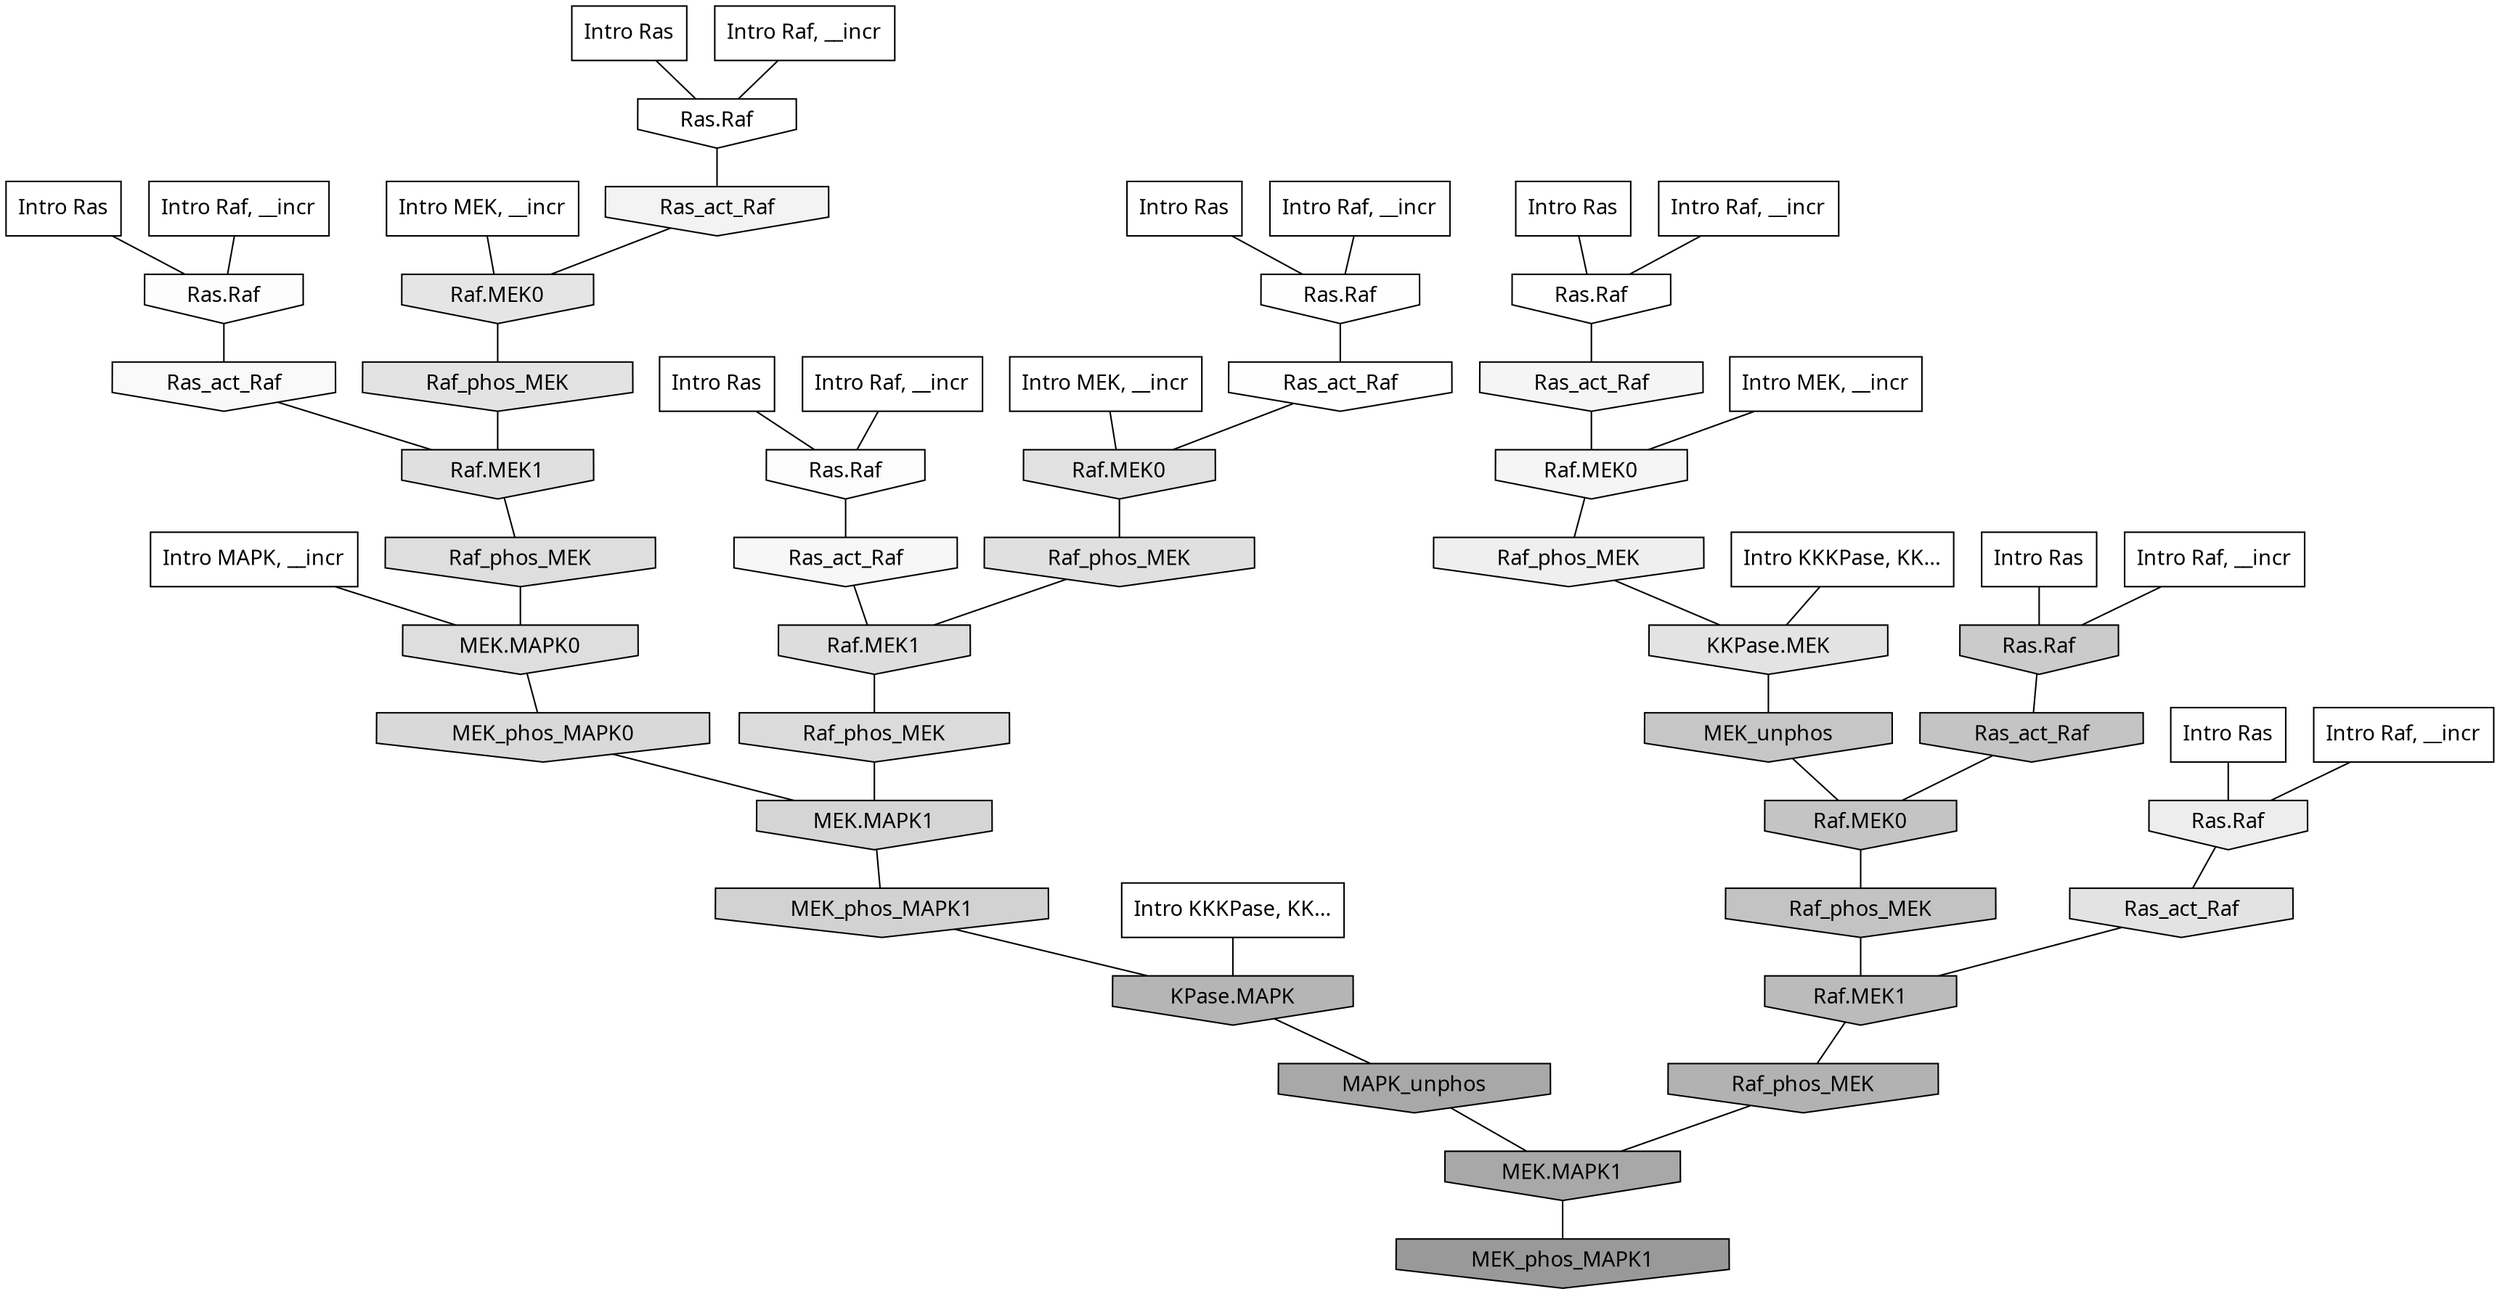 digraph G{
  rankdir="TB";
  ranksep=0.30;
  node [fontname="CMU Serif"];
  edge [fontname="CMU Serif"];
  
  14 [label="Intro Ras", shape=rectangle, style=filled, fillcolor="0.000 0.000 1.000"]
  
  23 [label="Intro Ras", shape=rectangle, style=filled, fillcolor="0.000 0.000 1.000"]
  
  24 [label="Intro Ras", shape=rectangle, style=filled, fillcolor="0.000 0.000 1.000"]
  
  26 [label="Intro Ras", shape=rectangle, style=filled, fillcolor="0.000 0.000 1.000"]
  
  35 [label="Intro Ras", shape=rectangle, style=filled, fillcolor="0.000 0.000 1.000"]
  
  58 [label="Intro Ras", shape=rectangle, style=filled, fillcolor="0.000 0.000 1.000"]
  
  89 [label="Intro Ras", shape=rectangle, style=filled, fillcolor="0.000 0.000 1.000"]
  
  206 [label="Intro Raf, __incr", shape=rectangle, style=filled, fillcolor="0.000 0.000 1.000"]
  
  383 [label="Intro Raf, __incr", shape=rectangle, style=filled, fillcolor="0.000 0.000 1.000"]
  
  510 [label="Intro Raf, __incr", shape=rectangle, style=filled, fillcolor="0.000 0.000 1.000"]
  
  942 [label="Intro Raf, __incr", shape=rectangle, style=filled, fillcolor="0.000 0.000 1.000"]
  
  1015 [label="Intro Raf, __incr", shape=rectangle, style=filled, fillcolor="0.000 0.000 1.000"]
  
  1032 [label="Intro Raf, __incr", shape=rectangle, style=filled, fillcolor="0.000 0.000 1.000"]
  
  1087 [label="Intro Raf, __incr", shape=rectangle, style=filled, fillcolor="0.000 0.000 1.000"]
  
  1164 [label="Intro MEK, __incr", shape=rectangle, style=filled, fillcolor="0.000 0.000 1.000"]
  
  1733 [label="Intro MEK, __incr", shape=rectangle, style=filled, fillcolor="0.000 0.000 1.000"]
  
  2063 [label="Intro MEK, __incr", shape=rectangle, style=filled, fillcolor="0.000 0.000 1.000"]
  
  2259 [label="Intro MAPK, __incr", shape=rectangle, style=filled, fillcolor="0.000 0.000 1.000"]
  
  3188 [label="Intro KKKPase, KK...", shape=rectangle, style=filled, fillcolor="0.000 0.000 1.000"]
  
  3193 [label="Intro KKKPase, KK...", shape=rectangle, style=filled, fillcolor="0.000 0.000 1.000"]
  
  3220 [label="Ras.Raf", shape=invhouse, style=filled, fillcolor="0.000 0.000 1.000"]
  
  3279 [label="Ras.Raf", shape=invhouse, style=filled, fillcolor="0.000 0.000 1.000"]
  
  3353 [label="Ras.Raf", shape=invhouse, style=filled, fillcolor="0.000 0.000 0.996"]
  
  3356 [label="Ras_act_Raf", shape=invhouse, style=filled, fillcolor="0.000 0.000 0.995"]
  
  3406 [label="Ras.Raf", shape=invhouse, style=filled, fillcolor="0.000 0.000 0.992"]
  
  3434 [label="Ras.Raf", shape=invhouse, style=filled, fillcolor="0.000 0.000 0.988"]
  
  3620 [label="Ras_act_Raf", shape=invhouse, style=filled, fillcolor="0.000 0.000 0.976"]
  
  3836 [label="Ras_act_Raf", shape=invhouse, style=filled, fillcolor="0.000 0.000 0.966"]
  
  4025 [label="Ras_act_Raf", shape=invhouse, style=filled, fillcolor="0.000 0.000 0.960"]
  
  4031 [label="Raf.MEK0", shape=invhouse, style=filled, fillcolor="0.000 0.000 0.960"]
  
  4197 [label="Ras_act_Raf", shape=invhouse, style=filled, fillcolor="0.000 0.000 0.953"]
  
  4644 [label="Raf_phos_MEK", shape=invhouse, style=filled, fillcolor="0.000 0.000 0.937"]
  
  4951 [label="Ras.Raf", shape=invhouse, style=filled, fillcolor="0.000 0.000 0.927"]
  
  5915 [label="Raf.MEK0", shape=invhouse, style=filled, fillcolor="0.000 0.000 0.898"]
  
  6237 [label="Raf_phos_MEK", shape=invhouse, style=filled, fillcolor="0.000 0.000 0.889"]
  
  6314 [label="KKPase.MEK", shape=invhouse, style=filled, fillcolor="0.000 0.000 0.887"]
  
  6323 [label="Ras_act_Raf", shape=invhouse, style=filled, fillcolor="0.000 0.000 0.887"]
  
  6717 [label="Raf.MEK0", shape=invhouse, style=filled, fillcolor="0.000 0.000 0.879"]
  
  6835 [label="Raf_phos_MEK", shape=invhouse, style=filled, fillcolor="0.000 0.000 0.877"]
  
  6857 [label="Raf.MEK1", shape=invhouse, style=filled, fillcolor="0.000 0.000 0.876"]
  
  7260 [label="Raf_phos_MEK", shape=invhouse, style=filled, fillcolor="0.000 0.000 0.869"]
  
  7262 [label="MEK.MAPK0", shape=invhouse, style=filled, fillcolor="0.000 0.000 0.869"]
  
  7504 [label="Raf.MEK1", shape=invhouse, style=filled, fillcolor="0.000 0.000 0.865"]
  
  8041 [label="Raf_phos_MEK", shape=invhouse, style=filled, fillcolor="0.000 0.000 0.856"]
  
  8405 [label="MEK_phos_MAPK0", shape=invhouse, style=filled, fillcolor="0.000 0.000 0.850"]
  
  9624 [label="MEK.MAPK1", shape=invhouse, style=filled, fillcolor="0.000 0.000 0.833"]
  
  10414 [label="MEK_phos_MAPK1", shape=invhouse, style=filled, fillcolor="0.000 0.000 0.824"]
  
  13514 [label="Ras.Raf", shape=invhouse, style=filled, fillcolor="0.000 0.000 0.795"]
  
  15777 [label="MEK_unphos", shape=invhouse, style=filled, fillcolor="0.000 0.000 0.776"]
  
  16657 [label="Ras_act_Raf", shape=invhouse, style=filled, fillcolor="0.000 0.000 0.766"]
  
  16666 [label="Raf.MEK0", shape=invhouse, style=filled, fillcolor="0.000 0.000 0.766"]
  
  16706 [label="Raf_phos_MEK", shape=invhouse, style=filled, fillcolor="0.000 0.000 0.765"]
  
  18493 [label="Raf.MEK1", shape=invhouse, style=filled, fillcolor="0.000 0.000 0.731"]
  
  19381 [label="KPase.MAPK", shape=invhouse, style=filled, fillcolor="0.000 0.000 0.710"]
  
  19812 [label="Raf_phos_MEK", shape=invhouse, style=filled, fillcolor="0.000 0.000 0.698"]
  
  21045 [label="MAPK_unphos", shape=invhouse, style=filled, fillcolor="0.000 0.000 0.658"]
  
  21046 [label="MEK.MAPK1", shape=invhouse, style=filled, fillcolor="0.000 0.000 0.658"]
  
  22701 [label="MEK_phos_MAPK1", shape=invhouse, style=filled, fillcolor="0.000 0.000 0.600"]
  
  
  21046 -> 22701 [dir=none, color="0.000 0.000 0.000"] 
  21045 -> 21046 [dir=none, color="0.000 0.000 0.000"] 
  19812 -> 21046 [dir=none, color="0.000 0.000 0.000"] 
  19381 -> 21045 [dir=none, color="0.000 0.000 0.000"] 
  18493 -> 19812 [dir=none, color="0.000 0.000 0.000"] 
  16706 -> 18493 [dir=none, color="0.000 0.000 0.000"] 
  16666 -> 16706 [dir=none, color="0.000 0.000 0.000"] 
  16657 -> 16666 [dir=none, color="0.000 0.000 0.000"] 
  15777 -> 16666 [dir=none, color="0.000 0.000 0.000"] 
  13514 -> 16657 [dir=none, color="0.000 0.000 0.000"] 
  10414 -> 19381 [dir=none, color="0.000 0.000 0.000"] 
  9624 -> 10414 [dir=none, color="0.000 0.000 0.000"] 
  8405 -> 9624 [dir=none, color="0.000 0.000 0.000"] 
  8041 -> 9624 [dir=none, color="0.000 0.000 0.000"] 
  7504 -> 8041 [dir=none, color="0.000 0.000 0.000"] 
  7262 -> 8405 [dir=none, color="0.000 0.000 0.000"] 
  7260 -> 7262 [dir=none, color="0.000 0.000 0.000"] 
  6857 -> 7260 [dir=none, color="0.000 0.000 0.000"] 
  6835 -> 7504 [dir=none, color="0.000 0.000 0.000"] 
  6717 -> 6835 [dir=none, color="0.000 0.000 0.000"] 
  6323 -> 18493 [dir=none, color="0.000 0.000 0.000"] 
  6314 -> 15777 [dir=none, color="0.000 0.000 0.000"] 
  6237 -> 6857 [dir=none, color="0.000 0.000 0.000"] 
  5915 -> 6237 [dir=none, color="0.000 0.000 0.000"] 
  4951 -> 6323 [dir=none, color="0.000 0.000 0.000"] 
  4644 -> 6314 [dir=none, color="0.000 0.000 0.000"] 
  4197 -> 5915 [dir=none, color="0.000 0.000 0.000"] 
  4031 -> 4644 [dir=none, color="0.000 0.000 0.000"] 
  4025 -> 4031 [dir=none, color="0.000 0.000 0.000"] 
  3836 -> 7504 [dir=none, color="0.000 0.000 0.000"] 
  3620 -> 6857 [dir=none, color="0.000 0.000 0.000"] 
  3434 -> 3836 [dir=none, color="0.000 0.000 0.000"] 
  3406 -> 3620 [dir=none, color="0.000 0.000 0.000"] 
  3356 -> 6717 [dir=none, color="0.000 0.000 0.000"] 
  3353 -> 3356 [dir=none, color="0.000 0.000 0.000"] 
  3279 -> 4197 [dir=none, color="0.000 0.000 0.000"] 
  3220 -> 4025 [dir=none, color="0.000 0.000 0.000"] 
  3193 -> 6314 [dir=none, color="0.000 0.000 0.000"] 
  3188 -> 19381 [dir=none, color="0.000 0.000 0.000"] 
  2259 -> 7262 [dir=none, color="0.000 0.000 0.000"] 
  2063 -> 5915 [dir=none, color="0.000 0.000 0.000"] 
  1733 -> 4031 [dir=none, color="0.000 0.000 0.000"] 
  1164 -> 6717 [dir=none, color="0.000 0.000 0.000"] 
  1087 -> 3406 [dir=none, color="0.000 0.000 0.000"] 
  1032 -> 3279 [dir=none, color="0.000 0.000 0.000"] 
  1015 -> 13514 [dir=none, color="0.000 0.000 0.000"] 
  942 -> 3353 [dir=none, color="0.000 0.000 0.000"] 
  510 -> 4951 [dir=none, color="0.000 0.000 0.000"] 
  383 -> 3220 [dir=none, color="0.000 0.000 0.000"] 
  206 -> 3434 [dir=none, color="0.000 0.000 0.000"] 
  89 -> 13514 [dir=none, color="0.000 0.000 0.000"] 
  58 -> 3353 [dir=none, color="0.000 0.000 0.000"] 
  35 -> 4951 [dir=none, color="0.000 0.000 0.000"] 
  26 -> 3434 [dir=none, color="0.000 0.000 0.000"] 
  24 -> 3406 [dir=none, color="0.000 0.000 0.000"] 
  23 -> 3279 [dir=none, color="0.000 0.000 0.000"] 
  14 -> 3220 [dir=none, color="0.000 0.000 0.000"] 
  
  }
